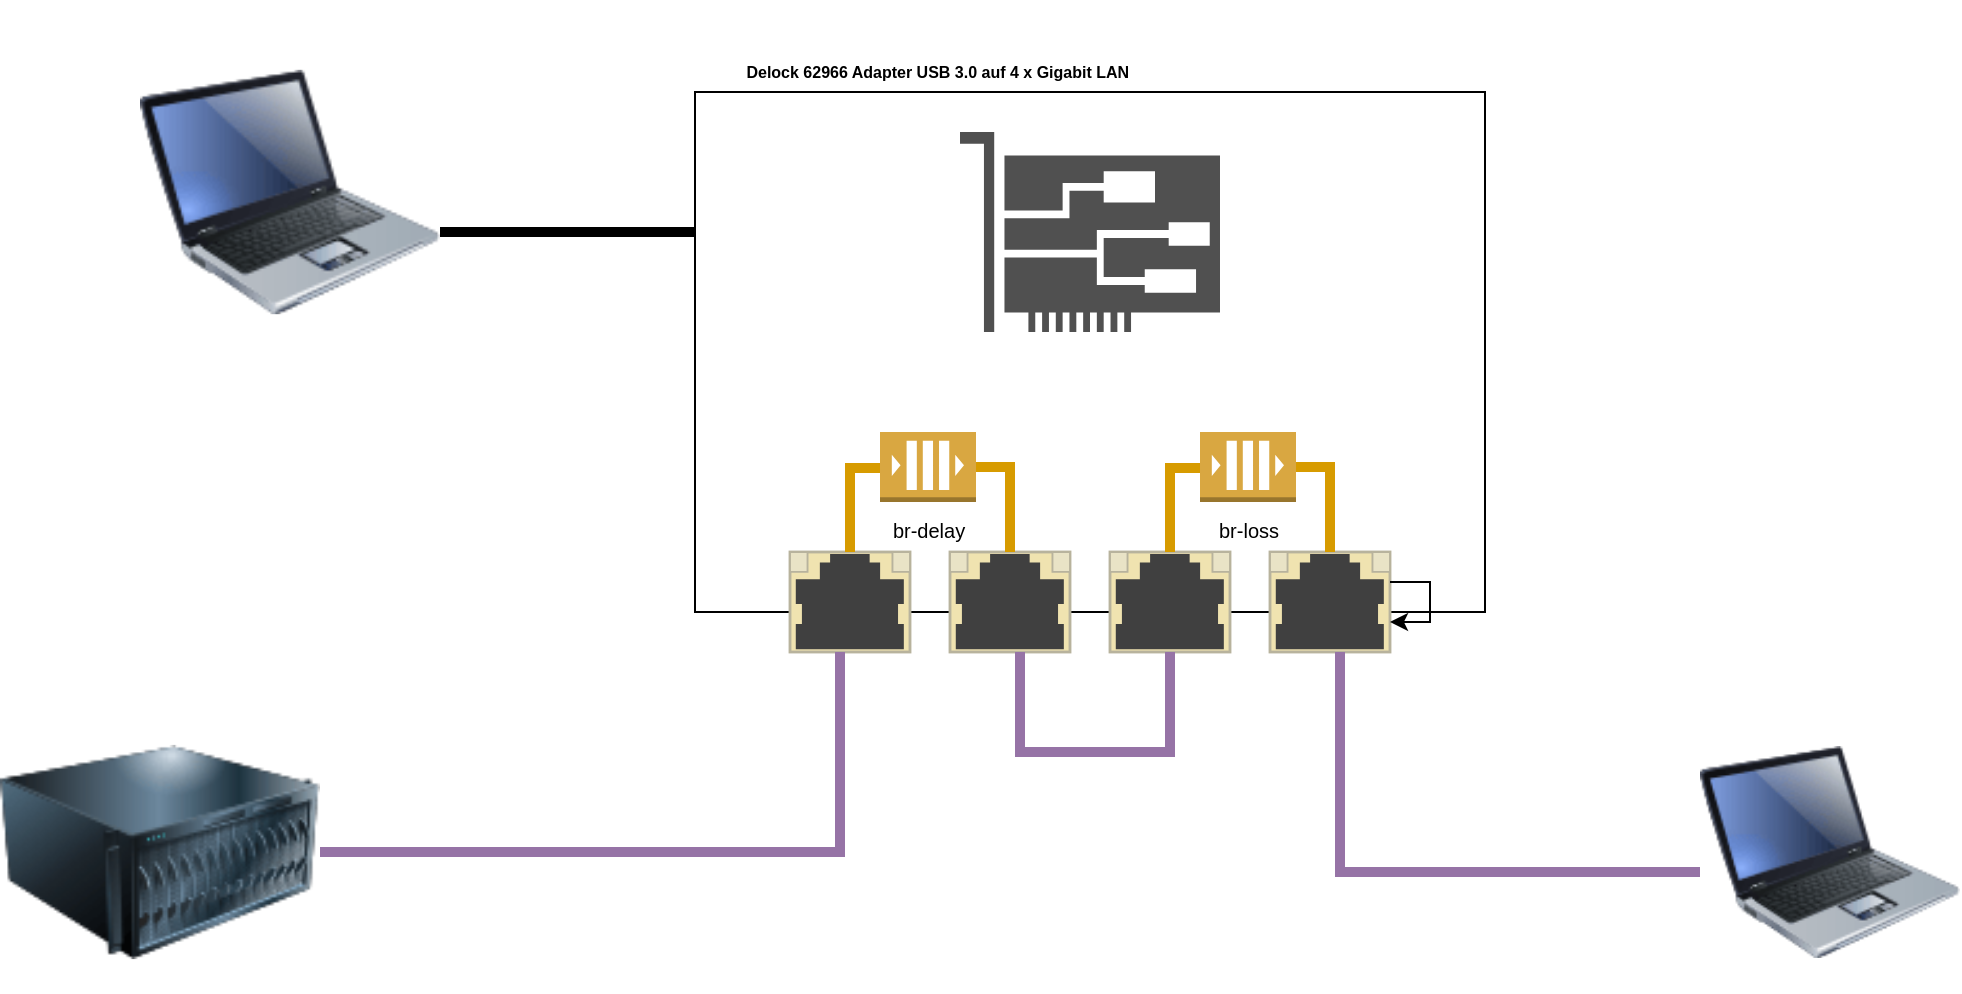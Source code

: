 <mxfile version="22.1.21" type="device">
  <diagram name="Seite-1" id="NDIvkReZSE3IgxiRX1MB">
    <mxGraphModel dx="954" dy="576" grid="1" gridSize="10" guides="1" tooltips="1" connect="1" arrows="1" fold="1" page="1" pageScale="1" pageWidth="1654" pageHeight="1169" math="0" shadow="0">
      <root>
        <mxCell id="0" />
        <mxCell id="1" parent="0" />
        <mxCell id="zqrnoCPPn4zBWXg4jpjh-14" value="" style="rounded=0;whiteSpace=wrap;html=1;" parent="1" vertex="1">
          <mxGeometry x="497.5" y="380" width="395" height="260" as="geometry" />
        </mxCell>
        <mxCell id="zqrnoCPPn4zBWXg4jpjh-1" value="" style="sketch=0;pointerEvents=1;shadow=0;dashed=0;html=1;strokeColor=none;fillColor=#505050;labelPosition=center;verticalLabelPosition=bottom;verticalAlign=top;outlineConnect=0;align=center;shape=mxgraph.office.devices.nic;" parent="1" vertex="1">
          <mxGeometry x="630" y="400" width="130" height="100" as="geometry" />
        </mxCell>
        <mxCell id="zqrnoCPPn4zBWXg4jpjh-2" value="" style="html=1;verticalLabelPosition=bottom;verticalAlign=top;outlineConnect=0;shadow=0;dashed=0;shape=mxgraph.rack.hpe_aruba.switches.rj45_sfp;" parent="1" vertex="1">
          <mxGeometry x="545" y="610" width="60" height="50" as="geometry" />
        </mxCell>
        <mxCell id="zqrnoCPPn4zBWXg4jpjh-4" value="" style="html=1;verticalLabelPosition=bottom;verticalAlign=top;outlineConnect=0;shadow=0;dashed=0;shape=mxgraph.rack.hpe_aruba.switches.rj45_sfp;" parent="1" vertex="1">
          <mxGeometry x="625" y="610" width="60" height="50" as="geometry" />
        </mxCell>
        <mxCell id="zqrnoCPPn4zBWXg4jpjh-5" value="" style="html=1;verticalLabelPosition=bottom;verticalAlign=top;outlineConnect=0;shadow=0;dashed=0;shape=mxgraph.rack.hpe_aruba.switches.rj45_sfp;" parent="1" vertex="1">
          <mxGeometry x="705" y="610" width="60" height="50" as="geometry" />
        </mxCell>
        <mxCell id="zqrnoCPPn4zBWXg4jpjh-6" value="" style="html=1;verticalLabelPosition=bottom;verticalAlign=top;outlineConnect=0;shadow=0;dashed=0;shape=mxgraph.rack.hpe_aruba.switches.rj45_sfp;" parent="1" vertex="1">
          <mxGeometry x="785" y="610" width="60" height="50" as="geometry" />
        </mxCell>
        <mxCell id="zqrnoCPPn4zBWXg4jpjh-8" style="edgeStyle=orthogonalEdgeStyle;rounded=0;orthogonalLoop=1;jettySize=auto;html=1;endArrow=none;endFill=0;strokeWidth=5;fillColor=#ffe6cc;strokeColor=#d79b00;" parent="1" source="zqrnoCPPn4zBWXg4jpjh-24" target="zqrnoCPPn4zBWXg4jpjh-4" edge="1">
          <mxGeometry relative="1" as="geometry">
            <mxPoint x="500" y="380" as="sourcePoint" />
            <Array as="points">
              <mxPoint x="655" y="568" />
            </Array>
          </mxGeometry>
        </mxCell>
        <mxCell id="zqrnoCPPn4zBWXg4jpjh-7" value="" style="image;html=1;image=img/lib/clip_art/computers/Laptop_128x128.png" parent="1" vertex="1">
          <mxGeometry x="220" y="360" width="150" height="140" as="geometry" />
        </mxCell>
        <mxCell id="zqrnoCPPn4zBWXg4jpjh-9" style="edgeStyle=orthogonalEdgeStyle;rounded=0;orthogonalLoop=1;jettySize=auto;html=1;endArrow=none;endFill=0;strokeWidth=5;" parent="1" source="zqrnoCPPn4zBWXg4jpjh-7" target="zqrnoCPPn4zBWXg4jpjh-14" edge="1">
          <mxGeometry relative="1" as="geometry">
            <mxPoint x="520" y="180" as="sourcePoint" />
            <mxPoint x="705" y="410" as="targetPoint" />
            <Array as="points">
              <mxPoint x="410" y="450" />
              <mxPoint x="410" y="450" />
            </Array>
          </mxGeometry>
        </mxCell>
        <mxCell id="zqrnoCPPn4zBWXg4jpjh-11" style="edgeStyle=orthogonalEdgeStyle;rounded=0;orthogonalLoop=1;jettySize=auto;html=1;endArrow=none;endFill=0;strokeWidth=5;fillColor=#ffe6cc;strokeColor=#d79b00;" parent="1" source="zqrnoCPPn4zBWXg4jpjh-26" target="zqrnoCPPn4zBWXg4jpjh-6" edge="1">
          <mxGeometry relative="1" as="geometry">
            <mxPoint x="730" y="600" as="sourcePoint" />
            <mxPoint x="815" y="600" as="targetPoint" />
            <Array as="points">
              <mxPoint x="815" y="568" />
            </Array>
          </mxGeometry>
        </mxCell>
        <mxCell id="zqrnoCPPn4zBWXg4jpjh-13" style="edgeStyle=orthogonalEdgeStyle;rounded=0;orthogonalLoop=1;jettySize=auto;html=1;" parent="1" source="zqrnoCPPn4zBWXg4jpjh-6" target="zqrnoCPPn4zBWXg4jpjh-6" edge="1">
          <mxGeometry relative="1" as="geometry" />
        </mxCell>
        <mxCell id="zqrnoCPPn4zBWXg4jpjh-15" value="&lt;h1 class=&quot;a-size-large a-spacing-none&quot;&gt;&lt;font style=&quot;font-size: 8px;&quot;&gt;Delock 62966 Adapter USB 3.0 auf 4 x Gigabit LAN&amp;nbsp;&lt;/font&gt;&lt;/h1&gt;" style="text;html=1;strokeColor=none;fillColor=none;align=center;verticalAlign=middle;whiteSpace=wrap;rounded=0;" parent="1" vertex="1">
          <mxGeometry x="510" y="350" width="220" height="30" as="geometry" />
        </mxCell>
        <mxCell id="zqrnoCPPn4zBWXg4jpjh-16" value="" style="image;html=1;image=img/lib/clip_art/computers/Server_128x128.png" parent="1" vertex="1">
          <mxGeometry x="150" y="690" width="160" height="140" as="geometry" />
        </mxCell>
        <mxCell id="zqrnoCPPn4zBWXg4jpjh-19" style="edgeStyle=orthogonalEdgeStyle;rounded=0;orthogonalLoop=1;jettySize=auto;html=1;endArrow=none;endFill=0;strokeWidth=5;fillColor=#e1d5e7;strokeColor=#9673a6;" parent="1" source="zqrnoCPPn4zBWXg4jpjh-16" target="zqrnoCPPn4zBWXg4jpjh-2" edge="1">
          <mxGeometry relative="1" as="geometry">
            <mxPoint x="580" y="620" as="sourcePoint" />
            <mxPoint x="665" y="620" as="targetPoint" />
            <Array as="points">
              <mxPoint x="570" y="760" />
            </Array>
          </mxGeometry>
        </mxCell>
        <mxCell id="zqrnoCPPn4zBWXg4jpjh-21" style="edgeStyle=orthogonalEdgeStyle;rounded=0;orthogonalLoop=1;jettySize=auto;html=1;endArrow=none;endFill=0;strokeWidth=5;fillColor=#e1d5e7;strokeColor=#9673a6;" parent="1" source="zqrnoCPPn4zBWXg4jpjh-5" target="zqrnoCPPn4zBWXg4jpjh-4" edge="1">
          <mxGeometry relative="1" as="geometry">
            <mxPoint x="320" y="770" as="sourcePoint" />
            <mxPoint x="580" y="670" as="targetPoint" />
            <Array as="points">
              <mxPoint x="735" y="710" />
              <mxPoint x="660" y="710" />
            </Array>
          </mxGeometry>
        </mxCell>
        <mxCell id="zqrnoCPPn4zBWXg4jpjh-22" value="" style="image;html=1;image=img/lib/clip_art/computers/Laptop_128x128.png" parent="1" vertex="1">
          <mxGeometry x="1000" y="700" width="130" height="120" as="geometry" />
        </mxCell>
        <mxCell id="zqrnoCPPn4zBWXg4jpjh-23" style="edgeStyle=orthogonalEdgeStyle;rounded=0;orthogonalLoop=1;jettySize=auto;html=1;endArrow=none;endFill=0;strokeWidth=5;fillColor=#e1d5e7;strokeColor=#9673a6;" parent="1" source="zqrnoCPPn4zBWXg4jpjh-22" target="zqrnoCPPn4zBWXg4jpjh-6" edge="1">
          <mxGeometry relative="1" as="geometry">
            <mxPoint x="320" y="770" as="sourcePoint" />
            <mxPoint x="580" y="670" as="targetPoint" />
            <Array as="points">
              <mxPoint x="820" y="770" />
            </Array>
          </mxGeometry>
        </mxCell>
        <mxCell id="zqrnoCPPn4zBWXg4jpjh-25" value="" style="edgeStyle=orthogonalEdgeStyle;rounded=0;orthogonalLoop=1;jettySize=auto;html=1;endArrow=none;endFill=0;strokeWidth=5;fillColor=#ffe6cc;strokeColor=#d79b00;" parent="1" source="zqrnoCPPn4zBWXg4jpjh-2" target="zqrnoCPPn4zBWXg4jpjh-24" edge="1">
          <mxGeometry relative="1" as="geometry">
            <mxPoint x="570" y="610" as="sourcePoint" />
            <mxPoint x="655" y="610" as="targetPoint" />
            <Array as="points">
              <mxPoint x="575" y="568" />
            </Array>
          </mxGeometry>
        </mxCell>
        <mxCell id="zqrnoCPPn4zBWXg4jpjh-24" value="&lt;font style=&quot;font-size: 10px;&quot;&gt;br-delay&lt;/font&gt;" style="outlineConnect=0;dashed=0;verticalLabelPosition=bottom;verticalAlign=top;align=center;html=1;shape=mxgraph.aws3.queue;fillColor=#D9A741;gradientColor=none;" parent="1" vertex="1">
          <mxGeometry x="590" y="550" width="48" height="35" as="geometry" />
        </mxCell>
        <mxCell id="zqrnoCPPn4zBWXg4jpjh-27" value="" style="edgeStyle=orthogonalEdgeStyle;rounded=0;orthogonalLoop=1;jettySize=auto;html=1;endArrow=none;endFill=0;strokeWidth=5;fillColor=#ffe6cc;strokeColor=#d79b00;" parent="1" source="zqrnoCPPn4zBWXg4jpjh-5" target="zqrnoCPPn4zBWXg4jpjh-26" edge="1">
          <mxGeometry relative="1" as="geometry">
            <mxPoint x="730" y="610" as="sourcePoint" />
            <mxPoint x="815" y="610" as="targetPoint" />
            <Array as="points">
              <mxPoint x="735" y="568" />
            </Array>
          </mxGeometry>
        </mxCell>
        <mxCell id="zqrnoCPPn4zBWXg4jpjh-26" value="&lt;font style=&quot;font-size: 10px;&quot;&gt;br-loss&lt;/font&gt;" style="outlineConnect=0;dashed=0;verticalLabelPosition=bottom;verticalAlign=top;align=center;html=1;shape=mxgraph.aws3.queue;fillColor=#D9A741;gradientColor=none;" parent="1" vertex="1">
          <mxGeometry x="750" y="550" width="48" height="35" as="geometry" />
        </mxCell>
      </root>
    </mxGraphModel>
  </diagram>
</mxfile>
